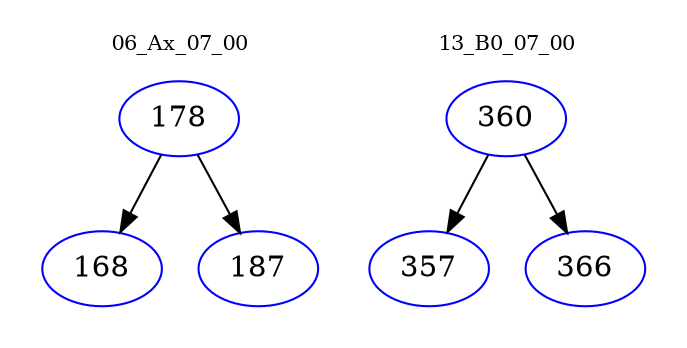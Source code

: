 digraph{
subgraph cluster_0 {
color = white
label = "06_Ax_07_00";
fontsize=10;
T0_178 [label="178", color="blue"]
T0_178 -> T0_168 [color="black"]
T0_168 [label="168", color="blue"]
T0_178 -> T0_187 [color="black"]
T0_187 [label="187", color="blue"]
}
subgraph cluster_1 {
color = white
label = "13_B0_07_00";
fontsize=10;
T1_360 [label="360", color="blue"]
T1_360 -> T1_357 [color="black"]
T1_357 [label="357", color="blue"]
T1_360 -> T1_366 [color="black"]
T1_366 [label="366", color="blue"]
}
}
